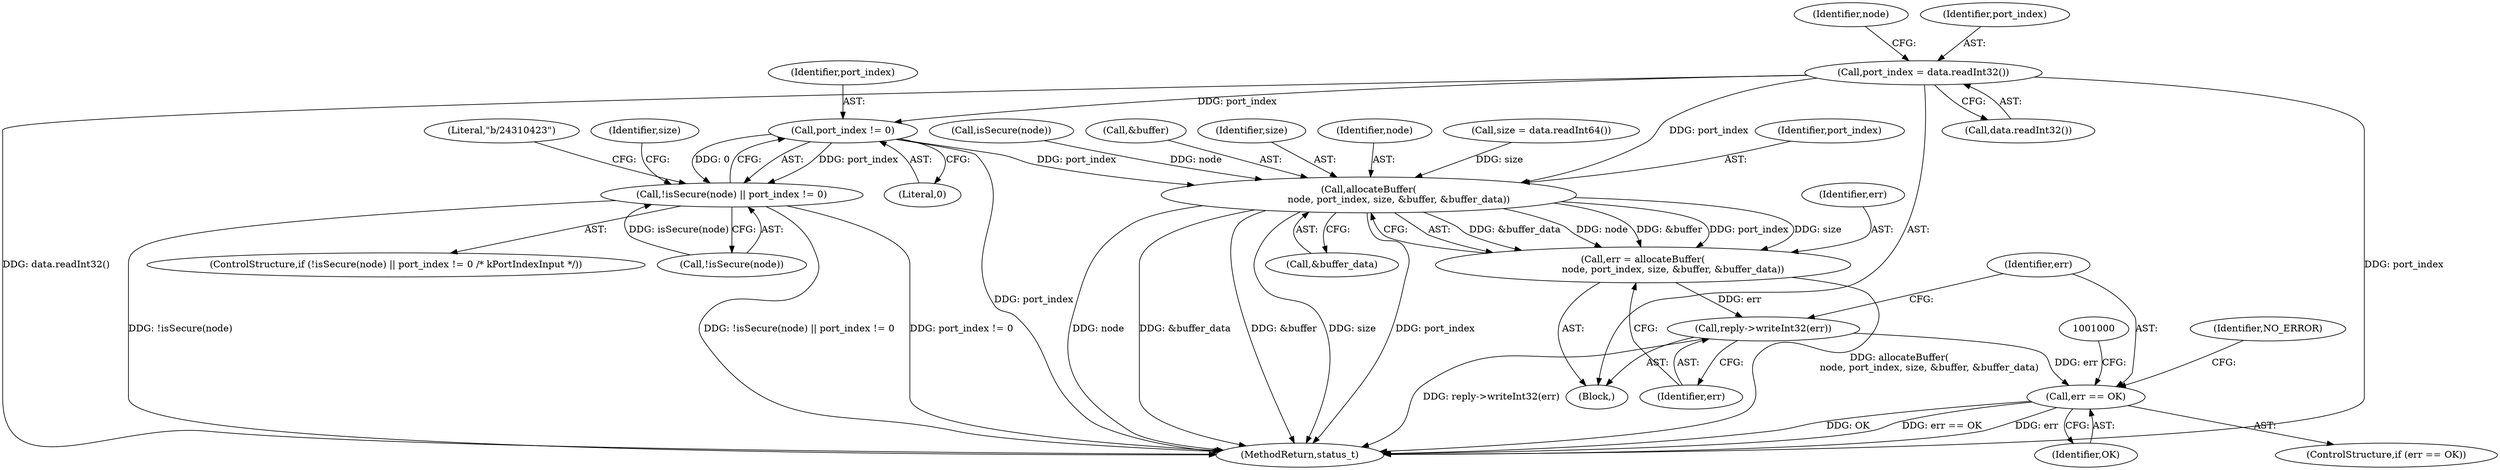 digraph "0_Android_295c883fe3105b19bcd0f9e07d54c6b589fc5bff@API" {
"1000956" [label="(Call,port_index = data.readInt32())"];
"1000964" [label="(Call,port_index != 0)"];
"1000960" [label="(Call,!isSecure(node) || port_index != 0)"];
"1000983" [label="(Call,allocateBuffer(\n                    node, port_index, size, &buffer, &buffer_data))"];
"1000981" [label="(Call,err = allocateBuffer(\n                    node, port_index, size, &buffer, &buffer_data))"];
"1000991" [label="(Call,reply->writeInt32(err))"];
"1000994" [label="(Call,err == OK)"];
"1000969" [label="(Literal,\"b/24310423\")"];
"1000994" [label="(Call,err == OK)"];
"1000963" [label="(Identifier,node)"];
"1000989" [label="(Call,&buffer_data)"];
"1000991" [label="(Call,reply->writeInt32(err))"];
"1001214" [label="(MethodReturn,status_t)"];
"1000985" [label="(Identifier,port_index)"];
"1000966" [label="(Literal,0)"];
"1000982" [label="(Identifier,err)"];
"1000956" [label="(Call,port_index = data.readInt32())"];
"1000962" [label="(Call,isSecure(node))"];
"1000965" [label="(Identifier,port_index)"];
"1000995" [label="(Identifier,err)"];
"1000993" [label="(ControlStructure,if (err == OK))"];
"1000987" [label="(Call,&buffer)"];
"1000958" [label="(Call,data.readInt32())"];
"1000976" [label="(Identifier,size)"];
"1000944" [label="(Block,)"];
"1000986" [label="(Identifier,size)"];
"1000957" [label="(Identifier,port_index)"];
"1001007" [label="(Identifier,NO_ERROR)"];
"1000992" [label="(Identifier,err)"];
"1000984" [label="(Identifier,node)"];
"1000996" [label="(Identifier,OK)"];
"1000983" [label="(Call,allocateBuffer(\n                    node, port_index, size, &buffer, &buffer_data))"];
"1000981" [label="(Call,err = allocateBuffer(\n                    node, port_index, size, &buffer, &buffer_data))"];
"1000959" [label="(ControlStructure,if (!isSecure(node) || port_index != 0 /* kPortIndexInput */))"];
"1000964" [label="(Call,port_index != 0)"];
"1000975" [label="(Call,size = data.readInt64())"];
"1000960" [label="(Call,!isSecure(node) || port_index != 0)"];
"1000961" [label="(Call,!isSecure(node))"];
"1000956" -> "1000944"  [label="AST: "];
"1000956" -> "1000958"  [label="CFG: "];
"1000957" -> "1000956"  [label="AST: "];
"1000958" -> "1000956"  [label="AST: "];
"1000963" -> "1000956"  [label="CFG: "];
"1000956" -> "1001214"  [label="DDG: port_index"];
"1000956" -> "1001214"  [label="DDG: data.readInt32()"];
"1000956" -> "1000964"  [label="DDG: port_index"];
"1000956" -> "1000983"  [label="DDG: port_index"];
"1000964" -> "1000960"  [label="AST: "];
"1000964" -> "1000966"  [label="CFG: "];
"1000965" -> "1000964"  [label="AST: "];
"1000966" -> "1000964"  [label="AST: "];
"1000960" -> "1000964"  [label="CFG: "];
"1000964" -> "1001214"  [label="DDG: port_index"];
"1000964" -> "1000960"  [label="DDG: port_index"];
"1000964" -> "1000960"  [label="DDG: 0"];
"1000964" -> "1000983"  [label="DDG: port_index"];
"1000960" -> "1000959"  [label="AST: "];
"1000960" -> "1000961"  [label="CFG: "];
"1000961" -> "1000960"  [label="AST: "];
"1000969" -> "1000960"  [label="CFG: "];
"1000976" -> "1000960"  [label="CFG: "];
"1000960" -> "1001214"  [label="DDG: port_index != 0"];
"1000960" -> "1001214"  [label="DDG: !isSecure(node)"];
"1000960" -> "1001214"  [label="DDG: !isSecure(node) || port_index != 0"];
"1000961" -> "1000960"  [label="DDG: isSecure(node)"];
"1000983" -> "1000981"  [label="AST: "];
"1000983" -> "1000989"  [label="CFG: "];
"1000984" -> "1000983"  [label="AST: "];
"1000985" -> "1000983"  [label="AST: "];
"1000986" -> "1000983"  [label="AST: "];
"1000987" -> "1000983"  [label="AST: "];
"1000989" -> "1000983"  [label="AST: "];
"1000981" -> "1000983"  [label="CFG: "];
"1000983" -> "1001214"  [label="DDG: node"];
"1000983" -> "1001214"  [label="DDG: &buffer_data"];
"1000983" -> "1001214"  [label="DDG: &buffer"];
"1000983" -> "1001214"  [label="DDG: size"];
"1000983" -> "1001214"  [label="DDG: port_index"];
"1000983" -> "1000981"  [label="DDG: &buffer_data"];
"1000983" -> "1000981"  [label="DDG: node"];
"1000983" -> "1000981"  [label="DDG: &buffer"];
"1000983" -> "1000981"  [label="DDG: port_index"];
"1000983" -> "1000981"  [label="DDG: size"];
"1000962" -> "1000983"  [label="DDG: node"];
"1000975" -> "1000983"  [label="DDG: size"];
"1000981" -> "1000944"  [label="AST: "];
"1000982" -> "1000981"  [label="AST: "];
"1000992" -> "1000981"  [label="CFG: "];
"1000981" -> "1001214"  [label="DDG: allocateBuffer(\n                    node, port_index, size, &buffer, &buffer_data)"];
"1000981" -> "1000991"  [label="DDG: err"];
"1000991" -> "1000944"  [label="AST: "];
"1000991" -> "1000992"  [label="CFG: "];
"1000992" -> "1000991"  [label="AST: "];
"1000995" -> "1000991"  [label="CFG: "];
"1000991" -> "1001214"  [label="DDG: reply->writeInt32(err)"];
"1000991" -> "1000994"  [label="DDG: err"];
"1000994" -> "1000993"  [label="AST: "];
"1000994" -> "1000996"  [label="CFG: "];
"1000995" -> "1000994"  [label="AST: "];
"1000996" -> "1000994"  [label="AST: "];
"1001000" -> "1000994"  [label="CFG: "];
"1001007" -> "1000994"  [label="CFG: "];
"1000994" -> "1001214"  [label="DDG: OK"];
"1000994" -> "1001214"  [label="DDG: err == OK"];
"1000994" -> "1001214"  [label="DDG: err"];
}
